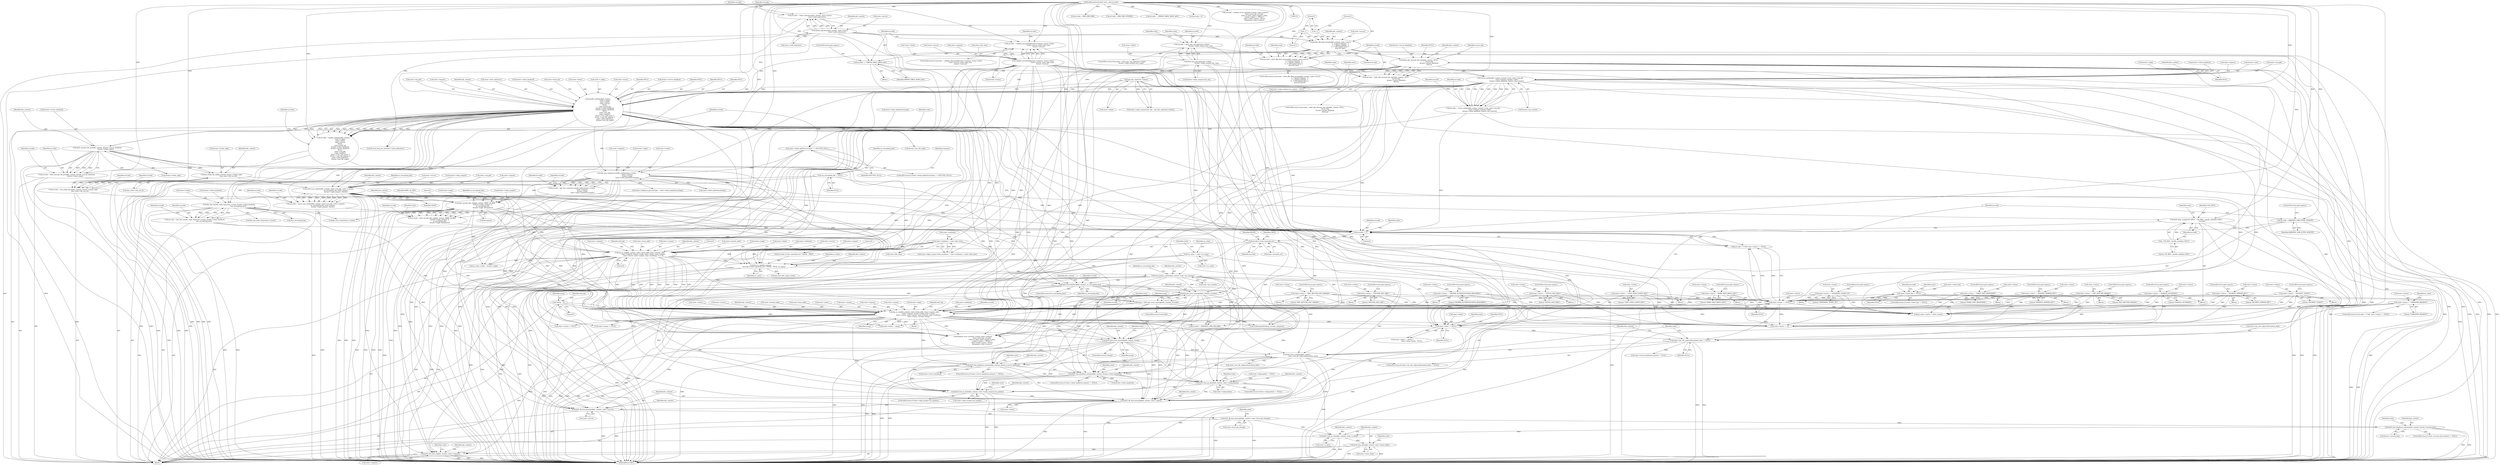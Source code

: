 digraph "0_krb5_ffb35baac6981f9e8914f8f3bffd37f284b85970@pointer" {
"1000993" [label="(Call,krb5_free_keyblock_contents(kdc_context, &state->server_keyblock))"];
"1000837" [label="(Call,krb5_free_keyblock(kdc_context, as_encrypting_key))"];
"1000830" [label="(Call,free_padata_context(kdc_context, state->pa_context))"];
"1000817" [label="(Call,kau_as_req(kdc_context,\n              (errcode || state->preauth_err) ? FALSE : TRUE, au_state))"];
"1000250" [label="(Call,krb5_dbe_decrypt_key_data(kdc_context, NULL,\n                                             server_key,\n                                             &state->server_keyblock,\n                                             NULL))"];
"1000228" [label="(Call,krb5_dbe_find_enctype(kdc_context, state->server,\n                                         -1, /* ignore keytype   */\n                                         -1, /* Ignore salttype  */\n                                         0,  /* Get highest kvno */\n                                         &server_key))"];
"1000198" [label="(Call,check_indicators(kdc_context, state->server,\n                               state->auth_indicators))"];
"1000233" [label="(Call,-1)"];
"1000235" [label="(Call,-1)"];
"1000521" [label="(Call,krb5_encrypt_tkt_part(kdc_context, &state->server_keyblock,\n                                    &state->ticket_reply))"];
"1000466" [label="(Call,handle_authdata(kdc_context,\n                              state->c_flags,\n                              state->client,\n                              state->server,\n                              NULL,\n                              state->local_tgt,\n                              &state->client_keyblock,\n                              &state->server_keyblock,\n                              NULL,\n                              state->req_pkt,\n                              state->request,\n                              NULL, /* for_user_princ */\n                              NULL, /* enc_tkt_request */\n                              state->auth_indicators,\n                              &state->enc_tkt_reply))"];
"1000413" [label="(Call,return_padata(kdc_context, &state->rock, state->req_pkt,\n                            state->request, &state->reply,\n                            &state->client_keyblock, &state->pa_context))"];
"1000172" [label="(Call,validate_forwardable(state->request, *state->client,\n                                        *state->server, state->kdc_time,\n                                        &state->status))"];
"1000341" [label="(Call,get_key_exp(state->client))"];
"1000307" [label="(Call,fetch_last_req_info(state->client,\n                                       &state->reply_encpart.last_req))"];
"1000542" [label="(Call,kau_make_tkt_id(kdc_context, &state->ticket_reply,\n                              &au_state->tkt_out_id))"];
"1000750" [label="(Call,log_as_req(kdc_context, state->local_addr, state->remote_addr,\n               state->request, &state->reply, state->client, state->cname,\n               state->server, state->sname, state->authtime, 0, 0, 0))"];
"1000677" [label="(Call,krb5_encode_kdc_rep(kdc_context, KRB5_AS_REP,\n                                  &state->reply_encpart, 0,\n                                  as_encrypting_key,\n                                  &state->reply, &response))"];
"1000635" [label="(Call,return_enc_padata(kdc_context, state->req_pkt, state->request,\n                                as_encrypting_key, state->server,\n                                &state->reply_encpart, FALSE))"];
"1000574" [label="(Call,kdc_fast_response_handle_padata(state->rstate,\n                                              state->request,\n                                              &state->reply,\n                                              state->client_keyblock.enctype))"];
"1000447" [label="(Call,state->client_keyblock.enctype == ENCTYPE_NULL)"];
"1000120" [label="(Call,*as_encrypting_key = NULL)"];
"1000386" [label="(Call,state->authtime = state->kdc_time)"];
"1000144" [label="(Call,*au_state = state->au_state)"];
"1000852" [label="(Call,log_as_req(kdc_context, state->local_addr, state->remote_addr,\n                   state->request, &state->reply, state->client,\n                   state->cname, state->server, state->sname, state->authtime,\n                   state->status, errcode, emsg))"];
"1000844" [label="(Call,krb5_get_error_message(kdc_context, errcode))"];
"1000820" [label="(Call,errcode || state->preauth_err)"];
"1000789" [label="(Call,errcode != 0)"];
"1000460" [label="(Call,errcode = KRB5KDC_ERR_ETYPE_NOSUPP)"];
"1000116" [label="(MethodParameterIn,krb5_error_code errcode)"];
"1000519" [label="(Call,errcode = krb5_encrypt_tkt_part(kdc_context, &state->server_keyblock,\n                                    &state->ticket_reply))"];
"1000612" [label="(Call,errcode = kdc_fast_handle_reply_key(state->rstate, &state->client_keyblock,\n                                        &as_encrypting_key))"];
"1000614" [label="(Call,kdc_fast_handle_reply_key(state->rstate, &state->client_keyblock,\n                                        &as_encrypting_key))"];
"1000411" [label="(Call,errcode = return_padata(kdc_context, &state->rock, state->req_pkt,\n                            state->request, &state->reply,\n                            &state->client_keyblock, &state->pa_context))"];
"1000305" [label="(Call,errcode = fetch_last_req_info(state->client,\n                                       &state->reply_encpart.last_req))"];
"1000196" [label="(Call,errcode = check_indicators(kdc_context, state->server,\n                               state->auth_indicators))"];
"1000192" [label="(Call,errcode += ERROR_TABLE_BASE_krb5)"];
"1000170" [label="(Call,errcode = validate_forwardable(state->request, *state->client,\n                                        *state->server, state->kdc_time,\n                                        &state->status))"];
"1000508" [label="(Call,krb5_klog_syslog(LOG_INFO, _(\"AS_REQ : handle_authdata (%d)\"),\n                         errcode))"];
"1000510" [label="(Call,_(\"AS_REQ : handle_authdata (%d)\"))"];
"1000464" [label="(Call,errcode = handle_authdata(kdc_context,\n                              state->c_flags,\n                              state->client,\n                              state->server,\n                              NULL,\n                              state->local_tgt,\n                              &state->client_keyblock,\n                              &state->server_keyblock,\n                              NULL,\n                              state->req_pkt,\n                              state->request,\n                              NULL, /* for_user_princ */\n                              NULL, /* enc_tkt_request */\n                              state->auth_indicators,\n                              &state->enc_tkt_reply))"];
"1000248" [label="(Call,errcode = krb5_dbe_decrypt_key_data(kdc_context, NULL,\n                                             server_key,\n                                             &state->server_keyblock,\n                                             NULL))"];
"1000675" [label="(Call,errcode = krb5_encode_kdc_rep(kdc_context, KRB5_AS_REP,\n                                  &state->reply_encpart, 0,\n                                  as_encrypting_key,\n                                  &state->reply, &response))"];
"1000226" [label="(Call,errcode = krb5_dbe_find_enctype(kdc_context, state->server,\n                                         -1, /* ignore keytype   */\n                                         -1, /* Ignore salttype  */\n                                         0,  /* Get highest kvno */\n                                         &server_key))"];
"1000572" [label="(Call,errcode = kdc_fast_response_handle_padata(state->rstate,\n                                              state->request,\n                                              &state->reply,\n                                              state->client_keyblock.enctype))"];
"1000633" [label="(Call,errcode = return_enc_padata(kdc_context, state->req_pkt, state->request,\n                                as_encrypting_key, state->server,\n                                &state->reply_encpart, FALSE))"];
"1000540" [label="(Call,errcode = kau_make_tkt_id(kdc_context, &state->ticket_reply,\n                              &au_state->tkt_out_id))"];
"1000655" [label="(Call,state->status = \"KDC_RETURN_ENC_PADATA\")"];
"1000714" [label="(Call,state->status = \"ENCODE_KDC_REP\")"];
"1000209" [label="(Call,state->status = \"HIGHER_AUTHENTICATION_REQUIRED\")"];
"1000318" [label="(Call,state->status = \"FETCH_LAST_REQ\")"];
"1000627" [label="(Call,state->status = \"MAKE_FAST_REPLY_KEY\")"];
"1000555" [label="(Call,state->status = \"GENERATE_TICKET_ID\")"];
"1000593" [label="(Call,state->status = \"MAKE_FAST_RESPONSE\")"];
"1000797" [label="(Call,state->status = \"UNKNOWN_REASON\")"];
"1000241" [label="(Call,state->status = \"FINDING_SERVER_KEY\")"];
"1000440" [label="(Call,state->status = \"KDC_RETURN_PADATA\")"];
"1000455" [label="(Call,state->status = \"CANT_FIND_CLIENT_KEY\")"];
"1000792" [label="(Call,state->status == NULL)"];
"1000513" [label="(Call,state->status = \"HANDLE_AUTHDATA\")"];
"1000260" [label="(Call,state->status = \"DECRYPT_SERVER_KEY\")"];
"1000534" [label="(Call,state->status = \"ENCRYPT_TICKET\")"];
"1000693" [label="(Call,state->client_key != NULL)"];
"1000842" [label="(Call,emsg = krb5_get_error_message(kdc_context, errcode))"];
"1000128" [label="(Call,*emsg = 0)"];
"1000978" [label="(Call,krb5_free_authdata(kdc_context,\n                           state->enc_tkt_reply.authorization_data))"];
"1000967" [label="(Call,krb5_free_error_message(kdc_context, emsg))"];
"1000971" [label="(Call,state->enc_tkt_reply.authorization_data != NULL)"];
"1000944" [label="(Call,state->client != NULL)"];
"1001007" [label="(Call,krb5_free_keyblock_contents(kdc_context, &state->client_keyblock))"];
"1001021" [label="(Call,krb5_free_pa_data(kdc_context, state->reply.padata))"];
"1001034" [label="(Call,krb5_free_pa_data(kdc_context, state->reply_encpart.enc_padata))"];
"1001061" [label="(Call,krb5_db_free_principal(kdc_context, state->client))"];
"1001066" [label="(Call,krb5_db_free_principal(kdc_context, state->server))"];
"1001071" [label="(Call,krb5_db_free_principal(kdc_context, state->local_tgt_storage))"];
"1001084" [label="(Call,krb5_free_keyblock_contents(kdc_context, &state->session_key))"];
"1001133" [label="(Call,krb5_free_pa_data(kdc_context, state->e_data))"];
"1001138" [label="(Call,krb5_free_data(kdc_context, state->inner_body))"];
"1001147" [label="(Call,krb5_free_kdc_req(kdc_context, state->request))"];
"1000697" [label="(Identifier,NULL)"];
"1000790" [label="(Identifier,errcode)"];
"1000612" [label="(Call,errcode = kdc_fast_handle_reply_key(state->rstate, &state->client_keyblock,\n                                        &as_encrypting_key))"];
"1000598" [label="(ControlStructure,goto egress;)"];
"1000979" [label="(Identifier,kdc_context)"];
"1000245" [label="(Literal,\"FINDING_SERVER_KEY\")"];
"1000191" [label="(Block,)"];
"1001147" [label="(Call,krb5_free_kdc_req(kdc_context, state->request))"];
"1000320" [label="(Identifier,state)"];
"1000448" [label="(Call,state->client_keyblock.enctype)"];
"1000176" [label="(Call,*state->client)"];
"1000490" [label="(Call,state->req_pkt)"];
"1000542" [label="(Call,kau_make_tkt_id(kdc_context, &state->ticket_reply,\n                              &au_state->tkt_out_id))"];
"1001140" [label="(Call,state->inner_body)"];
"1000830" [label="(Call,free_padata_context(kdc_context, state->pa_context))"];
"1001080" [label="(Identifier,state)"];
"1001149" [label="(Call,state->request)"];
"1000514" [label="(Call,state->status)"];
"1000196" [label="(Call,errcode = check_indicators(kdc_context, state->server,\n                               state->auth_indicators))"];
"1000882" [label="(Call,state->status)"];
"1000614" [label="(Call,kdc_fast_handle_reply_key(state->rstate, &state->client_keyblock,\n                                        &as_encrypting_key))"];
"1000508" [label="(Call,krb5_klog_syslog(LOG_INFO, _(\"AS_REQ : handle_authdata (%d)\"),\n                         errcode))"];
"1000817" [label="(Call,kau_as_req(kdc_context,\n              (errcode || state->preauth_err) ? FALSE : TRUE, au_state))"];
"1000306" [label="(Identifier,errcode)"];
"1000493" [label="(Call,state->request)"];
"1000702" [label="(Identifier,state)"];
"1000636" [label="(Identifier,kdc_context)"];
"1000782" [label="(Literal,0)"];
"1001138" [label="(Call,krb5_free_data(kdc_context, state->inner_body))"];
"1000986" [label="(Call,state->server_keyblock.contents != NULL)"];
"1000541" [label="(Identifier,errcode)"];
"1000574" [label="(Call,kdc_fast_response_handle_padata(state->rstate,\n                                              state->request,\n                                              &state->reply,\n                                              state->client_keyblock.enctype))"];
"1000535" [label="(Call,state->status)"];
"1000456" [label="(Call,state->status)"];
"1000968" [label="(Identifier,kdc_context)"];
"1000464" [label="(Call,errcode = handle_authdata(kdc_context,\n                              state->c_flags,\n                              state->client,\n                              state->server,\n                              NULL,\n                              state->local_tgt,\n                              &state->client_keyblock,\n                              &state->server_keyblock,\n                              NULL,\n                              state->req_pkt,\n                              state->request,\n                              NULL, /* for_user_princ */\n                              NULL, /* enc_tkt_request */\n                              state->auth_indicators,\n                              &state->enc_tkt_reply))"];
"1000318" [label="(Call,state->status = \"FETCH_LAST_REQ\")"];
"1000971" [label="(Call,state->enc_tkt_reply.authorization_data != NULL)"];
"1000572" [label="(Call,errcode = kdc_fast_response_handle_padata(state->rstate,\n                                              state->request,\n                                              &state->reply,\n                                              state->client_keyblock.enctype))"];
"1000411" [label="(Call,errcode = return_padata(kdc_context, &state->rock, state->req_pkt,\n                            state->request, &state->reply,\n                            &state->client_keyblock, &state->pa_context))"];
"1000989" [label="(Identifier,state)"];
"1000662" [label="(Call,kdc_fast_hide_client(state->rstate))"];
"1000387" [label="(Call,state->authtime)"];
"1000507" [label="(Block,)"];
"1000651" [label="(Identifier,FALSE)"];
"1000825" [label="(Identifier,FALSE)"];
"1000622" [label="(Call,&as_encrypting_key)"];
"1000130" [label="(Literal,0)"];
"1001021" [label="(Call,krb5_free_pa_data(kdc_context, state->reply.padata))"];
"1000169" [label="(ControlStructure,if ((errcode = validate_forwardable(state->request, *state->client,\n                                        *state->server, state->kdc_time,\n                                        &state->status))))"];
"1000827" [label="(Identifier,au_state)"];
"1000828" [label="(Call,kau_free_kdc_req(au_state))"];
"1000692" [label="(ControlStructure,if (state->client_key != NULL))"];
"1000926" [label="(Call,prepare_error_as(state->rstate, state->request,\n                                       state->local_tgt, errcode,\n                                       state->e_data, state->typed_e_data,\n                                       ((state->client != NULL) ?\n                                        state->client->princ : NULL),\n                                       &response, state->status))"];
"1000945" [label="(Call,state->client)"];
"1000822" [label="(Call,state->preauth_err)"];
"1000429" [label="(Call,&state->client_keyblock)"];
"1000195" [label="(ControlStructure,goto egress;)"];
"1000467" [label="(Identifier,kdc_context)"];
"1000758" [label="(Call,state->request)"];
"1000180" [label="(Call,*state->server)"];
"1000453" [label="(Identifier,ENCTYPE_NULL)"];
"1000253" [label="(Identifier,server_key)"];
"1000120" [label="(Call,*as_encrypting_key = NULL)"];
"1000446" [label="(ControlStructure,if (state->client_keyblock.enctype == ENCTYPE_NULL))"];
"1000995" [label="(Call,&state->server_keyblock)"];
"1000460" [label="(Call,errcode = KRB5KDC_ERR_ETYPE_NOSUPP)"];
"1000578" [label="(Call,state->request)"];
"1001063" [label="(Call,state->client)"];
"1000832" [label="(Call,state->pa_context)"];
"1000543" [label="(Identifier,kdc_context)"];
"1001139" [label="(Identifier,kdc_context)"];
"1000197" [label="(Identifier,errcode)"];
"1001034" [label="(Call,krb5_free_pa_data(kdc_context, state->reply_encpart.enc_padata))"];
"1000433" [label="(Call,&state->pa_context)"];
"1000265" [label="(ControlStructure,goto egress;)"];
"1001061" [label="(Call,krb5_db_free_principal(kdc_context, state->client))"];
"1000836" [label="(Identifier,as_encrypting_key)"];
"1000675" [label="(Call,errcode = krb5_encode_kdc_rep(kdc_context, KRB5_AS_REP,\n                                  &state->reply_encpart, 0,\n                                  as_encrypting_key,\n                                  &state->reply, &response))"];
"1000506" [label="(Identifier,errcode)"];
"1000517" [label="(Literal,\"HANDLE_AUTHDATA\")"];
"1000838" [label="(Identifier,kdc_context)"];
"1000918" [label="(Call,errcode > KRB_ERR_MAX)"];
"1000802" [label="(Call,au_state->status = state->status)"];
"1000511" [label="(Literal,\"AS_REQ : handle_authdata (%d)\")"];
"1000210" [label="(Call,state->status)"];
"1001073" [label="(Call,state->local_tgt_storage)"];
"1000258" [label="(Identifier,NULL)"];
"1001023" [label="(Call,state->reply.padata)"];
"1000593" [label="(Call,state->status = \"MAKE_FAST_RESPONSE\")"];
"1000943" [label="(Call,(state->client != NULL) ?\n                                        state->client->princ : NULL)"];
"1000305" [label="(Call,errcode = fetch_last_req_info(state->client,\n                                       &state->reply_encpart.last_req))"];
"1000694" [label="(Call,state->client_key)"];
"1000404" [label="(Call,state->reply_encpart.enc_padata = NULL)"];
"1000241" [label="(Call,state->status = \"FINDING_SERVER_KEY\")"];
"1000238" [label="(Call,&server_key)"];
"1001143" [label="(Call,kdc_free_rstate(state->rstate))"];
"1000573" [label="(Identifier,errcode)"];
"1000145" [label="(Identifier,au_state)"];
"1000319" [label="(Call,state->status)"];
"1000521" [label="(Call,krb5_encrypt_tkt_part(kdc_context, &state->server_keyblock,\n                                    &state->ticket_reply))"];
"1000171" [label="(Identifier,errcode)"];
"1001003" [label="(Identifier,state)"];
"1000678" [label="(Identifier,kdc_context)"];
"1001017" [label="(Identifier,state)"];
"1000851" [label="(Block,)"];
"1000422" [label="(Call,state->request)"];
"1000655" [label="(Call,state->status = \"KDC_RETURN_ENC_PADATA\")"];
"1000250" [label="(Call,krb5_dbe_decrypt_key_data(kdc_context, NULL,\n                                             server_key,\n                                             &state->server_keyblock,\n                                             NULL))"];
"1000498" [label="(Call,state->auth_indicators)"];
"1001152" [label="(Call,k5_free_data_ptr_list(state->auth_indicators))"];
"1000654" [label="(Block,)"];
"1000125" [label="(Identifier,response)"];
"1000229" [label="(Identifier,kdc_context)"];
"1000625" [label="(Identifier,errcode)"];
"1000254" [label="(Call,&state->server_keyblock)"];
"1000390" [label="(Call,state->kdc_time)"];
"1000440" [label="(Call,state->status = \"KDC_RETURN_PADATA\")"];
"1000873" [label="(Call,state->server)"];
"1000804" [label="(Identifier,au_state)"];
"1001076" [label="(ControlStructure,if (state->session_key.contents != NULL))"];
"1000853" [label="(Identifier,kdc_context)"];
"1000512" [label="(Identifier,errcode)"];
"1000789" [label="(Call,errcode != 0)"];
"1000794" [label="(Identifier,state)"];
"1000591" [label="(Identifier,errcode)"];
"1000515" [label="(Identifier,state)"];
"1000676" [label="(Identifier,errcode)"];
"1001007" [label="(Call,krb5_free_keyblock_contents(kdc_context, &state->client_keyblock))"];
"1000599" [label="(Call,state->reply.enc_part.enctype = state->client_keyblock.enctype)"];
"1000679" [label="(Identifier,KRB5_AS_REP)"];
"1000784" [label="(Identifier,did_log)"];
"1000555" [label="(Call,state->status = \"GENERATE_TICKET_ID\")"];
"1000236" [label="(Literal,1)"];
"1000510" [label="(Call,_(\"AS_REQ : handle_authdata (%d)\"))"];
"1000323" [label="(ControlStructure,goto egress;)"];
"1001014" [label="(Call,state->reply.padata != NULL)"];
"1000307" [label="(Call,fetch_last_req_info(state->client,\n                                       &state->reply_encpart.last_req))"];
"1000695" [label="(Identifier,state)"];
"1000752" [label="(Call,state->local_addr)"];
"1000597" [label="(Literal,\"MAKE_FAST_RESPONSE\")"];
"1000826" [label="(Identifier,TRUE)"];
"1000259" [label="(Block,)"];
"1000846" [label="(Identifier,errcode)"];
"1000117" [label="(Block,)"];
"1000921" [label="(Call,errcode = KRB_ERR_GENERIC)"];
"1000240" [label="(Block,)"];
"1000457" [label="(Identifier,state)"];
"1000129" [label="(Identifier,emsg)"];
"1000999" [label="(ControlStructure,if (state->client_keyblock.contents != NULL))"];
"1000225" [label="(ControlStructure,if ((errcode = krb5_dbe_find_enctype(kdc_context, state->server,\n                                         -1, /* ignore keytype   */\n                                         -1, /* Ignore salttype  */\n                                         0,  /* Get highest kvno */\n                                         &server_key))))"];
"1000187" [label="(Call,&state->status)"];
"1000774" [label="(Call,state->sname)"];
"1000481" [label="(Call,&state->client_keyblock)"];
"1001044" [label="(Identifier,state)"];
"1000712" [label="(Identifier,errcode)"];
"1000445" [label="(ControlStructure,goto egress;)"];
"1000713" [label="(Block,)"];
"1000264" [label="(Literal,\"DECRYPT_SERVER_KEY\")"];
"1001042" [label="(Call,state->cname != NULL)"];
"1000466" [label="(Call,handle_authdata(kdc_context,\n                              state->c_flags,\n                              state->client,\n                              state->server,\n                              NULL,\n                              state->local_tgt,\n                              &state->client_keyblock,\n                              &state->server_keyblock,\n                              NULL,\n                              state->req_pkt,\n                              state->request,\n                              NULL, /* for_user_princ */\n                              NULL, /* enc_tkt_request */\n                              state->auth_indicators,\n                              &state->enc_tkt_reply))"];
"1000519" [label="(Call,errcode = krb5_encrypt_tkt_part(kdc_context, &state->server_keyblock,\n                                    &state->ticket_reply))"];
"1001135" [label="(Call,state->e_data)"];
"1000581" [label="(Call,&state->reply)"];
"1000796" [label="(Identifier,NULL)"];
"1000900" [label="(Call,state->status = emsg)"];
"1000977" [label="(Identifier,NULL)"];
"1000791" [label="(Literal,0)"];
"1001009" [label="(Call,&state->client_keyblock)"];
"1001066" [label="(Call,krb5_db_free_principal(kdc_context, state->server))"];
"1000653" [label="(Identifier,errcode)"];
"1000459" [label="(Literal,\"CANT_FIND_CLIENT_KEY\")"];
"1000146" [label="(Call,state->au_state)"];
"1000539" [label="(ControlStructure,goto egress;)"];
"1001154" [label="(Identifier,state)"];
"1000980" [label="(Call,state->enc_tkt_reply.authorization_data)"];
"1000554" [label="(Block,)"];
"1001035" [label="(Identifier,kdc_context)"];
"1000415" [label="(Call,&state->rock)"];
"1000465" [label="(Identifier,errcode)"];
"1000751" [label="(Identifier,kdc_context)"];
"1000447" [label="(Call,state->client_keyblock.enctype == ENCTYPE_NULL)"];
"1000857" [label="(Call,state->remote_addr)"];
"1000262" [label="(Identifier,state)"];
"1000910" [label="(Call,errcode -= ERROR_TABLE_BASE_krb5)"];
"1000787" [label="(ControlStructure,if (errcode != 0 && state->status == NULL))"];
"1000951" [label="(Identifier,state)"];
"1001028" [label="(ControlStructure,if (state->reply_encpart.enc_padata))"];
"1000341" [label="(Call,get_key_exp(state->client))"];
"1000631" [label="(Literal,\"MAKE_FAST_REPLY_KEY\")"];
"1000462" [label="(Identifier,KRB5KDC_ERR_ETYPE_NOSUPP)"];
"1000173" [label="(Call,state->request)"];
"1000829" [label="(Identifier,au_state)"];
"1000335" [label="(Call,state->reply_encpart.key_exp = get_key_exp(state->client))"];
"1000985" [label="(ControlStructure,if (state->server_keyblock.contents != NULL))"];
"1000193" [label="(Identifier,errcode)"];
"1000252" [label="(Identifier,NULL)"];
"1000718" [label="(Literal,\"ENCODE_KDC_REP\")"];
"1000993" [label="(Call,krb5_free_keyblock_contents(kdc_context, &state->server_keyblock))"];
"1000684" [label="(Literal,0)"];
"1000837" [label="(Call,krb5_free_keyblock(kdc_context, as_encrypting_key))"];
"1000970" [label="(ControlStructure,if (state->enc_tkt_reply.authorization_data != NULL))"];
"1000972" [label="(Call,state->enc_tkt_reply.authorization_data)"];
"1000441" [label="(Call,state->status)"];
"1001022" [label="(Identifier,kdc_context)"];
"1000659" [label="(Literal,\"KDC_RETURN_ENC_PADATA\")"];
"1000780" [label="(Literal,0)"];
"1000150" [label="(Identifier,state)"];
"1000249" [label="(Identifier,errcode)"];
"1000478" [label="(Call,state->local_tgt)"];
"1000378" [label="(Call,state->reply_encpart.times.authtime = state->authtime = state->kdc_time)"];
"1000538" [label="(Literal,\"ENCRYPT_TICKET\")"];
"1000915" [label="(Call,errcode < 0)"];
"1000954" [label="(Identifier,NULL)"];
"1000686" [label="(Call,&state->reply)"];
"1001148" [label="(Identifier,kdc_context)"];
"1000854" [label="(Call,state->local_addr)"];
"1000471" [label="(Call,state->client)"];
"1000230" [label="(Call,state->server)"];
"1000419" [label="(Call,state->req_pkt)"];
"1000172" [label="(Call,validate_forwardable(state->request, *state->client,\n                                        *state->server, state->kdc_time,\n                                        &state->status))"];
"1000327" [label="(Identifier,state)"];
"1000843" [label="(Identifier,emsg)"];
"1000438" [label="(Identifier,errcode)"];
"1000840" [label="(ControlStructure,if (errcode))"];
"1000228" [label="(Call,krb5_dbe_find_enctype(kdc_context, state->server,\n                                         -1, /* ignore keytype   */\n                                         -1, /* Ignore salttype  */\n                                         0,  /* Get highest kvno */\n                                         &server_key))"];
"1000844" [label="(Call,krb5_get_error_message(kdc_context, errcode))"];
"1000594" [label="(Call,state->status)"];
"1000522" [label="(Identifier,kdc_context)"];
"1000613" [label="(Identifier,errcode)"];
"1000627" [label="(Call,state->status = \"MAKE_FAST_REPLY_KEY\")"];
"1000820" [label="(Call,errcode || state->preauth_err)"];
"1000518" [label="(ControlStructure,goto egress;)"];
"1000755" [label="(Call,state->remote_addr)"];
"1000867" [label="(Call,state->client)"];
"1000559" [label="(Literal,\"GENERATE_TICKET_ID\")"];
"1000261" [label="(Call,state->status)"];
"1000243" [label="(Identifier,state)"];
"1000532" [label="(Identifier,errcode)"];
"1000978" [label="(Call,krb5_free_authdata(kdc_context,\n                           state->enc_tkt_reply.authorization_data))"];
"1000203" [label="(Call,state->auth_indicators)"];
"1000761" [label="(Call,&state->reply)"];
"1000468" [label="(Call,state->c_flags)"];
"1000842" [label="(Call,emsg = krb5_get_error_message(kdc_context, errcode))"];
"1000412" [label="(Identifier,errcode)"];
"1000523" [label="(Call,&state->server_keyblock)"];
"1000260" [label="(Call,state->status = \"DECRYPT_SERVER_KEY\")"];
"1001084" [label="(Call,krb5_free_keyblock_contents(kdc_context, &state->session_key))"];
"1000184" [label="(Call,state->kdc_time)"];
"1000715" [label="(Call,state->status)"];
"1000965" [label="(ControlStructure,if (emsg))"];
"1000797" [label="(Call,state->status = \"UNKNOWN_REASON\")"];
"1000643" [label="(Identifier,as_encrypting_key)"];
"1000235" [label="(Call,-1)"];
"1000906" [label="(Call,errcode != KRB5KDC_ERR_DISCARD)"];
"1000474" [label="(Call,state->server)"];
"1000342" [label="(Call,state->client)"];
"1000634" [label="(Identifier,errcode)"];
"1000948" [label="(Identifier,NULL)"];
"1000311" [label="(Call,&state->reply_encpart.last_req)"];
"1000845" [label="(Identifier,kdc_context)"];
"1000852" [label="(Call,log_as_req(kdc_context, state->local_addr, state->remote_addr,\n                   state->request, &state->reply, state->client,\n                   state->cname, state->server, state->sname, state->authtime,\n                   state->status, errcode, emsg))"];
"1000798" [label="(Call,state->status)"];
"1000628" [label="(Call,state->status)"];
"1000209" [label="(Call,state->status = \"HIGHER_AUTHENTICATION_REQUIRED\")"];
"1000553" [label="(Identifier,errcode)"];
"1000849" [label="(Identifier,state)"];
"1000322" [label="(Literal,\"FETCH_LAST_REQ\")"];
"1000585" [label="(Call,state->client_keyblock.enctype)"];
"1000477" [label="(Identifier,NULL)"];
"1000560" [label="(ControlStructure,goto egress;)"];
"1001133" [label="(Call,krb5_free_pa_data(kdc_context, state->e_data))"];
"1001031" [label="(Identifier,state)"];
"1000513" [label="(Call,state->status = \"HANDLE_AUTHDATA\")"];
"1000509" [label="(Identifier,LOG_INFO)"];
"1000592" [label="(Block,)"];
"1000248" [label="(Call,errcode = krb5_dbe_decrypt_key_data(kdc_context, NULL,\n                                             server_key,\n                                             &state->server_keyblock,\n                                             NULL))"];
"1000198" [label="(Call,check_indicators(kdc_context, state->server,\n                               state->auth_indicators))"];
"1001096" [label="(Identifier,state)"];
"1000269" [label="(Identifier,state)"];
"1000765" [label="(Call,state->client)"];
"1000821" [label="(Identifier,errcode)"];
"1000386" [label="(Call,state->authtime = state->kdc_time)"];
"1000894" [label="(Call,state->status == 0)"];
"1000870" [label="(Call,state->cname)"];
"1000425" [label="(Call,&state->reply)"];
"1000924" [label="(Call,errcode = prepare_error_as(state->rstate, state->request,\n                                       state->local_tgt, errcode,\n                                       state->e_data, state->typed_e_data,\n                                       ((state->client != NULL) ?\n                                        state->client->princ : NULL),\n                                       &response, state->status))"];
"1000967" [label="(Call,krb5_free_error_message(kdc_context, emsg))"];
"1001036" [label="(Call,state->reply_encpart.enc_padata)"];
"1001067" [label="(Identifier,kdc_context)"];
"1000685" [label="(Identifier,as_encrypting_key)"];
"1000788" [label="(Call,errcode != 0 && state->status == NULL)"];
"1000886" [label="(Identifier,emsg)"];
"1000533" [label="(Block,)"];
"1000208" [label="(Block,)"];
"1000308" [label="(Call,state->client)"];
"1000548" [label="(Call,&au_state->tkt_out_id)"];
"1001162" [label="(Call,(*oldrespond)(oldarg, errcode, response))"];
"1000414" [label="(Identifier,kdc_context)"];
"1000226" [label="(Call,errcode = krb5_dbe_find_enctype(kdc_context, state->server,\n                                         -1, /* ignore keytype   */\n                                         -1, /* Ignore salttype  */\n                                         0,  /* Get highest kvno */\n                                         &server_key))"];
"1000455" [label="(Call,state->status = \"CANT_FIND_CLIENT_KEY\")"];
"1000501" [label="(Call,&state->enc_tkt_reply)"];
"1000644" [label="(Call,state->server)"];
"1000116" [label="(MethodParameterIn,krb5_error_code errcode)"];
"1000461" [label="(Identifier,errcode)"];
"1000618" [label="(Call,&state->client_keyblock)"];
"1000213" [label="(Literal,\"HIGHER_AUTHENTICATION_REQUIRED\")"];
"1000199" [label="(Identifier,kdc_context)"];
"1000777" [label="(Call,state->authtime)"];
"1000818" [label="(Identifier,kdc_context)"];
"1000192" [label="(Call,errcode += ERROR_TABLE_BASE_krb5)"];
"1000656" [label="(Call,state->status)"];
"1001085" [label="(Identifier,kdc_context)"];
"1000831" [label="(Identifier,kdc_context)"];
"1000750" [label="(Call,log_as_req(kdc_context, state->local_addr, state->remote_addr,\n               state->request, &state->reply, state->client, state->cname,\n               state->server, state->sname, state->authtime, 0, 0, 0))"];
"1000527" [label="(Call,&state->ticket_reply)"];
"1000304" [label="(ControlStructure,if ((errcode = fetch_last_req_info(state->client,\n                                       &state->reply_encpart.last_req))))"];
"1000439" [label="(Block,)"];
"1000994" [label="(Identifier,kdc_context)"];
"1000677" [label="(Call,krb5_encode_kdc_rep(kdc_context, KRB5_AS_REP,\n                                  &state->reply_encpart, 0,\n                                  as_encrypting_key,\n                                  &state->reply, &response))"];
"1001134" [label="(Identifier,kdc_context)"];
"1000485" [label="(Call,&state->server_keyblock)"];
"1000801" [label="(Literal,\"UNKNOWN_REASON\")"];
"1000860" [label="(Call,state->request)"];
"1000463" [label="(ControlStructure,goto egress;)"];
"1000876" [label="(Call,state->sname)"];
"1000534" [label="(Call,state->status = \"ENCRYPT_TICKET\")"];
"1000771" [label="(Call,state->server)"];
"1000540" [label="(Call,errcode = kau_make_tkt_id(kdc_context, &state->ticket_reply,\n                              &au_state->tkt_out_id))"];
"1000497" [label="(Identifier,NULL)"];
"1000974" [label="(Identifier,state)"];
"1000454" [label="(Block,)"];
"1000693" [label="(Call,state->client_key != NULL)"];
"1000863" [label="(Call,&state->reply)"];
"1000793" [label="(Call,state->status)"];
"1000635" [label="(Call,return_enc_padata(kdc_context, state->req_pkt, state->request,\n                                as_encrypting_key, state->server,\n                                &state->reply_encpart, FALSE))"];
"1000719" [label="(ControlStructure,goto egress;)"];
"1000170" [label="(Call,errcode = validate_forwardable(state->request, *state->client,\n                                        *state->server, state->kdc_time,\n                                        &state->status))"];
"1000647" [label="(Call,&state->reply_encpart)"];
"1000660" [label="(ControlStructure,goto egress;)"];
"1001166" [label="(MethodReturn,RET)"];
"1000944" [label="(Call,state->client != NULL)"];
"1001086" [label="(Call,&state->session_key)"];
"1000835" [label="(ControlStructure,if (as_encrypting_key))"];
"1000714" [label="(Call,state->status = \"ENCODE_KDC_REP\")"];
"1000233" [label="(Call,-1)"];
"1000575" [label="(Call,state->rstate)"];
"1001068" [label="(Call,state->server)"];
"1000207" [label="(Identifier,errcode)"];
"1000237" [label="(Literal,0)"];
"1000251" [label="(Identifier,kdc_context)"];
"1000520" [label="(Identifier,errcode)"];
"1000792" [label="(Call,state->status == NULL)"];
"1000128" [label="(Call,*emsg = 0)"];
"1000841" [label="(Identifier,errcode)"];
"1000615" [label="(Call,state->rstate)"];
"1000690" [label="(Call,&response)"];
"1000413" [label="(Call,return_padata(kdc_context, &state->rock, state->req_pkt,\n                            state->request, &state->reply,\n                            &state->client_keyblock, &state->pa_context))"];
"1000317" [label="(Block,)"];
"1000122" [label="(Identifier,NULL)"];
"1000496" [label="(Identifier,NULL)"];
"1000247" [label="(ControlStructure,if ((errcode = krb5_dbe_decrypt_key_data(kdc_context, NULL,\n                                             server_key,\n                                             &state->server_keyblock,\n                                             NULL))))"];
"1000200" [label="(Call,state->server)"];
"1000888" [label="(Identifier,did_log)"];
"1000121" [label="(Identifier,as_encrypting_key)"];
"1000819" [label="(Call,(errcode || state->preauth_err) ? FALSE : TRUE)"];
"1000633" [label="(Call,errcode = return_enc_padata(kdc_context, state->req_pkt, state->request,\n                                as_encrypting_key, state->server,\n                                &state->reply_encpart, FALSE))"];
"1000626" [label="(Block,)"];
"1000144" [label="(Call,*au_state = state->au_state)"];
"1000234" [label="(Literal,1)"];
"1000680" [label="(Call,&state->reply_encpart)"];
"1000246" [label="(ControlStructure,goto egress;)"];
"1000839" [label="(Identifier,as_encrypting_key)"];
"1001072" [label="(Identifier,kdc_context)"];
"1000969" [label="(Identifier,emsg)"];
"1000768" [label="(Call,state->cname)"];
"1000809" [label="(Call,au_state->reply = &state->reply)"];
"1000781" [label="(Literal,0)"];
"1001071" [label="(Call,krb5_db_free_principal(kdc_context, state->local_tgt_storage))"];
"1000194" [label="(Identifier,ERROR_TABLE_BASE_krb5)"];
"1000214" [label="(ControlStructure,goto egress;)"];
"1000444" [label="(Literal,\"KDC_RETURN_PADATA\")"];
"1001013" [label="(ControlStructure,if (state->reply.padata != NULL))"];
"1001052" [label="(Call,state->sname != NULL)"];
"1000489" [label="(Identifier,NULL)"];
"1000556" [label="(Call,state->status)"];
"1000242" [label="(Call,state->status)"];
"1001008" [label="(Identifier,kdc_context)"];
"1000879" [label="(Call,state->authtime)"];
"1000133" [label="(Identifier,did_log)"];
"1000885" [label="(Identifier,errcode)"];
"1000632" [label="(ControlStructure,goto egress;)"];
"1000544" [label="(Call,&state->ticket_reply)"];
"1000637" [label="(Call,state->req_pkt)"];
"1000227" [label="(Identifier,errcode)"];
"1001062" [label="(Identifier,kdc_context)"];
"1001145" [label="(Identifier,state)"];
"1000640" [label="(Call,state->request)"];
"1000993" -> "1000985"  [label="AST: "];
"1000993" -> "1000995"  [label="CFG: "];
"1000994" -> "1000993"  [label="AST: "];
"1000995" -> "1000993"  [label="AST: "];
"1001003" -> "1000993"  [label="CFG: "];
"1000993" -> "1001166"  [label="DDG: "];
"1000993" -> "1001166"  [label="DDG: "];
"1000837" -> "1000993"  [label="DDG: "];
"1000852" -> "1000993"  [label="DDG: "];
"1000978" -> "1000993"  [label="DDG: "];
"1000830" -> "1000993"  [label="DDG: "];
"1000844" -> "1000993"  [label="DDG: "];
"1000967" -> "1000993"  [label="DDG: "];
"1000250" -> "1000993"  [label="DDG: "];
"1000521" -> "1000993"  [label="DDG: "];
"1000466" -> "1000993"  [label="DDG: "];
"1000993" -> "1001007"  [label="DDG: "];
"1000993" -> "1001021"  [label="DDG: "];
"1000993" -> "1001034"  [label="DDG: "];
"1000993" -> "1001061"  [label="DDG: "];
"1000837" -> "1000835"  [label="AST: "];
"1000837" -> "1000839"  [label="CFG: "];
"1000838" -> "1000837"  [label="AST: "];
"1000839" -> "1000837"  [label="AST: "];
"1000841" -> "1000837"  [label="CFG: "];
"1000837" -> "1001166"  [label="DDG: "];
"1000837" -> "1001166"  [label="DDG: "];
"1000830" -> "1000837"  [label="DDG: "];
"1000635" -> "1000837"  [label="DDG: "];
"1000677" -> "1000837"  [label="DDG: "];
"1000120" -> "1000837"  [label="DDG: "];
"1000837" -> "1000844"  [label="DDG: "];
"1000837" -> "1000852"  [label="DDG: "];
"1000837" -> "1000967"  [label="DDG: "];
"1000837" -> "1000978"  [label="DDG: "];
"1000837" -> "1001007"  [label="DDG: "];
"1000837" -> "1001021"  [label="DDG: "];
"1000837" -> "1001034"  [label="DDG: "];
"1000837" -> "1001061"  [label="DDG: "];
"1000830" -> "1000117"  [label="AST: "];
"1000830" -> "1000832"  [label="CFG: "];
"1000831" -> "1000830"  [label="AST: "];
"1000832" -> "1000830"  [label="AST: "];
"1000836" -> "1000830"  [label="CFG: "];
"1000830" -> "1001166"  [label="DDG: "];
"1000830" -> "1001166"  [label="DDG: "];
"1000817" -> "1000830"  [label="DDG: "];
"1000413" -> "1000830"  [label="DDG: "];
"1000830" -> "1000844"  [label="DDG: "];
"1000830" -> "1000852"  [label="DDG: "];
"1000830" -> "1000967"  [label="DDG: "];
"1000830" -> "1000978"  [label="DDG: "];
"1000830" -> "1001007"  [label="DDG: "];
"1000830" -> "1001021"  [label="DDG: "];
"1000830" -> "1001034"  [label="DDG: "];
"1000830" -> "1001061"  [label="DDG: "];
"1000817" -> "1000117"  [label="AST: "];
"1000817" -> "1000827"  [label="CFG: "];
"1000818" -> "1000817"  [label="AST: "];
"1000819" -> "1000817"  [label="AST: "];
"1000827" -> "1000817"  [label="AST: "];
"1000829" -> "1000817"  [label="CFG: "];
"1000817" -> "1001166"  [label="DDG: "];
"1000817" -> "1001166"  [label="DDG: "];
"1000250" -> "1000817"  [label="DDG: "];
"1000521" -> "1000817"  [label="DDG: "];
"1000466" -> "1000817"  [label="DDG: "];
"1000542" -> "1000817"  [label="DDG: "];
"1000750" -> "1000817"  [label="DDG: "];
"1000677" -> "1000817"  [label="DDG: "];
"1000228" -> "1000817"  [label="DDG: "];
"1000413" -> "1000817"  [label="DDG: "];
"1000198" -> "1000817"  [label="DDG: "];
"1000635" -> "1000817"  [label="DDG: "];
"1000635" -> "1000817"  [label="DDG: "];
"1000144" -> "1000817"  [label="DDG: "];
"1000817" -> "1000828"  [label="DDG: "];
"1000250" -> "1000248"  [label="AST: "];
"1000250" -> "1000258"  [label="CFG: "];
"1000251" -> "1000250"  [label="AST: "];
"1000252" -> "1000250"  [label="AST: "];
"1000253" -> "1000250"  [label="AST: "];
"1000254" -> "1000250"  [label="AST: "];
"1000258" -> "1000250"  [label="AST: "];
"1000248" -> "1000250"  [label="CFG: "];
"1000250" -> "1001166"  [label="DDG: "];
"1000250" -> "1001166"  [label="DDG: "];
"1000250" -> "1000248"  [label="DDG: "];
"1000250" -> "1000248"  [label="DDG: "];
"1000250" -> "1000248"  [label="DDG: "];
"1000250" -> "1000248"  [label="DDG: "];
"1000228" -> "1000250"  [label="DDG: "];
"1000250" -> "1000404"  [label="DDG: "];
"1000250" -> "1000413"  [label="DDG: "];
"1000250" -> "1000466"  [label="DDG: "];
"1000250" -> "1000466"  [label="DDG: "];
"1000250" -> "1000792"  [label="DDG: "];
"1000250" -> "1000944"  [label="DDG: "];
"1000250" -> "1000971"  [label="DDG: "];
"1000228" -> "1000226"  [label="AST: "];
"1000228" -> "1000238"  [label="CFG: "];
"1000229" -> "1000228"  [label="AST: "];
"1000230" -> "1000228"  [label="AST: "];
"1000233" -> "1000228"  [label="AST: "];
"1000235" -> "1000228"  [label="AST: "];
"1000237" -> "1000228"  [label="AST: "];
"1000238" -> "1000228"  [label="AST: "];
"1000226" -> "1000228"  [label="CFG: "];
"1000228" -> "1001166"  [label="DDG: "];
"1000228" -> "1001166"  [label="DDG: "];
"1000228" -> "1000226"  [label="DDG: "];
"1000228" -> "1000226"  [label="DDG: "];
"1000228" -> "1000226"  [label="DDG: "];
"1000228" -> "1000226"  [label="DDG: "];
"1000228" -> "1000226"  [label="DDG: "];
"1000198" -> "1000228"  [label="DDG: "];
"1000198" -> "1000228"  [label="DDG: "];
"1000233" -> "1000228"  [label="DDG: "];
"1000235" -> "1000228"  [label="DDG: "];
"1000228" -> "1000466"  [label="DDG: "];
"1000228" -> "1000852"  [label="DDG: "];
"1000228" -> "1001066"  [label="DDG: "];
"1000198" -> "1000196"  [label="AST: "];
"1000198" -> "1000203"  [label="CFG: "];
"1000199" -> "1000198"  [label="AST: "];
"1000200" -> "1000198"  [label="AST: "];
"1000203" -> "1000198"  [label="AST: "];
"1000196" -> "1000198"  [label="CFG: "];
"1000198" -> "1000196"  [label="DDG: "];
"1000198" -> "1000196"  [label="DDG: "];
"1000198" -> "1000196"  [label="DDG: "];
"1000198" -> "1000466"  [label="DDG: "];
"1000198" -> "1000852"  [label="DDG: "];
"1000198" -> "1001066"  [label="DDG: "];
"1000198" -> "1001152"  [label="DDG: "];
"1000233" -> "1000234"  [label="CFG: "];
"1000234" -> "1000233"  [label="AST: "];
"1000236" -> "1000233"  [label="CFG: "];
"1000235" -> "1000236"  [label="CFG: "];
"1000236" -> "1000235"  [label="AST: "];
"1000237" -> "1000235"  [label="CFG: "];
"1000521" -> "1000519"  [label="AST: "];
"1000521" -> "1000527"  [label="CFG: "];
"1000522" -> "1000521"  [label="AST: "];
"1000523" -> "1000521"  [label="AST: "];
"1000527" -> "1000521"  [label="AST: "];
"1000519" -> "1000521"  [label="CFG: "];
"1000521" -> "1001166"  [label="DDG: "];
"1000521" -> "1001166"  [label="DDG: "];
"1000521" -> "1000519"  [label="DDG: "];
"1000521" -> "1000519"  [label="DDG: "];
"1000521" -> "1000519"  [label="DDG: "];
"1000466" -> "1000521"  [label="DDG: "];
"1000466" -> "1000521"  [label="DDG: "];
"1000521" -> "1000542"  [label="DDG: "];
"1000521" -> "1000542"  [label="DDG: "];
"1000466" -> "1000464"  [label="AST: "];
"1000466" -> "1000501"  [label="CFG: "];
"1000467" -> "1000466"  [label="AST: "];
"1000468" -> "1000466"  [label="AST: "];
"1000471" -> "1000466"  [label="AST: "];
"1000474" -> "1000466"  [label="AST: "];
"1000477" -> "1000466"  [label="AST: "];
"1000478" -> "1000466"  [label="AST: "];
"1000481" -> "1000466"  [label="AST: "];
"1000485" -> "1000466"  [label="AST: "];
"1000489" -> "1000466"  [label="AST: "];
"1000490" -> "1000466"  [label="AST: "];
"1000493" -> "1000466"  [label="AST: "];
"1000496" -> "1000466"  [label="AST: "];
"1000497" -> "1000466"  [label="AST: "];
"1000498" -> "1000466"  [label="AST: "];
"1000501" -> "1000466"  [label="AST: "];
"1000464" -> "1000466"  [label="CFG: "];
"1000466" -> "1001166"  [label="DDG: "];
"1000466" -> "1001166"  [label="DDG: "];
"1000466" -> "1001166"  [label="DDG: "];
"1000466" -> "1001166"  [label="DDG: "];
"1000466" -> "1001166"  [label="DDG: "];
"1000466" -> "1001166"  [label="DDG: "];
"1000466" -> "1000464"  [label="DDG: "];
"1000466" -> "1000464"  [label="DDG: "];
"1000466" -> "1000464"  [label="DDG: "];
"1000466" -> "1000464"  [label="DDG: "];
"1000466" -> "1000464"  [label="DDG: "];
"1000466" -> "1000464"  [label="DDG: "];
"1000466" -> "1000464"  [label="DDG: "];
"1000466" -> "1000464"  [label="DDG: "];
"1000466" -> "1000464"  [label="DDG: "];
"1000466" -> "1000464"  [label="DDG: "];
"1000466" -> "1000464"  [label="DDG: "];
"1000466" -> "1000464"  [label="DDG: "];
"1000413" -> "1000466"  [label="DDG: "];
"1000413" -> "1000466"  [label="DDG: "];
"1000413" -> "1000466"  [label="DDG: "];
"1000413" -> "1000466"  [label="DDG: "];
"1000341" -> "1000466"  [label="DDG: "];
"1000466" -> "1000574"  [label="DDG: "];
"1000466" -> "1000614"  [label="DDG: "];
"1000466" -> "1000635"  [label="DDG: "];
"1000466" -> "1000635"  [label="DDG: "];
"1000466" -> "1000693"  [label="DDG: "];
"1000466" -> "1000750"  [label="DDG: "];
"1000466" -> "1000792"  [label="DDG: "];
"1000466" -> "1000852"  [label="DDG: "];
"1000466" -> "1000852"  [label="DDG: "];
"1000466" -> "1000852"  [label="DDG: "];
"1000466" -> "1000926"  [label="DDG: "];
"1000466" -> "1000926"  [label="DDG: "];
"1000466" -> "1000944"  [label="DDG: "];
"1000466" -> "1000944"  [label="DDG: "];
"1000466" -> "1000971"  [label="DDG: "];
"1000466" -> "1001007"  [label="DDG: "];
"1000466" -> "1001061"  [label="DDG: "];
"1000466" -> "1001066"  [label="DDG: "];
"1000466" -> "1001147"  [label="DDG: "];
"1000466" -> "1001152"  [label="DDG: "];
"1000413" -> "1000411"  [label="AST: "];
"1000413" -> "1000433"  [label="CFG: "];
"1000414" -> "1000413"  [label="AST: "];
"1000415" -> "1000413"  [label="AST: "];
"1000419" -> "1000413"  [label="AST: "];
"1000422" -> "1000413"  [label="AST: "];
"1000425" -> "1000413"  [label="AST: "];
"1000429" -> "1000413"  [label="AST: "];
"1000433" -> "1000413"  [label="AST: "];
"1000411" -> "1000413"  [label="CFG: "];
"1000413" -> "1001166"  [label="DDG: "];
"1000413" -> "1001166"  [label="DDG: "];
"1000413" -> "1001166"  [label="DDG: "];
"1000413" -> "1001166"  [label="DDG: "];
"1000413" -> "1000411"  [label="DDG: "];
"1000413" -> "1000411"  [label="DDG: "];
"1000413" -> "1000411"  [label="DDG: "];
"1000413" -> "1000411"  [label="DDG: "];
"1000413" -> "1000411"  [label="DDG: "];
"1000413" -> "1000411"  [label="DDG: "];
"1000413" -> "1000411"  [label="DDG: "];
"1000172" -> "1000413"  [label="DDG: "];
"1000413" -> "1000574"  [label="DDG: "];
"1000413" -> "1000809"  [label="DDG: "];
"1000413" -> "1000852"  [label="DDG: "];
"1000413" -> "1000852"  [label="DDG: "];
"1000413" -> "1000926"  [label="DDG: "];
"1000413" -> "1001007"  [label="DDG: "];
"1000413" -> "1001147"  [label="DDG: "];
"1000172" -> "1000170"  [label="AST: "];
"1000172" -> "1000187"  [label="CFG: "];
"1000173" -> "1000172"  [label="AST: "];
"1000176" -> "1000172"  [label="AST: "];
"1000180" -> "1000172"  [label="AST: "];
"1000184" -> "1000172"  [label="AST: "];
"1000187" -> "1000172"  [label="AST: "];
"1000170" -> "1000172"  [label="CFG: "];
"1000172" -> "1001166"  [label="DDG: "];
"1000172" -> "1001166"  [label="DDG: "];
"1000172" -> "1001166"  [label="DDG: "];
"1000172" -> "1001166"  [label="DDG: "];
"1000172" -> "1000170"  [label="DDG: "];
"1000172" -> "1000170"  [label="DDG: "];
"1000172" -> "1000170"  [label="DDG: "];
"1000172" -> "1000170"  [label="DDG: "];
"1000172" -> "1000170"  [label="DDG: "];
"1000172" -> "1000378"  [label="DDG: "];
"1000172" -> "1000386"  [label="DDG: "];
"1000172" -> "1000792"  [label="DDG: "];
"1000172" -> "1000802"  [label="DDG: "];
"1000172" -> "1000852"  [label="DDG: "];
"1000172" -> "1000852"  [label="DDG: "];
"1000172" -> "1000894"  [label="DDG: "];
"1000172" -> "1000926"  [label="DDG: "];
"1000172" -> "1000926"  [label="DDG: "];
"1000172" -> "1001147"  [label="DDG: "];
"1000341" -> "1000335"  [label="AST: "];
"1000341" -> "1000342"  [label="CFG: "];
"1000342" -> "1000341"  [label="AST: "];
"1000335" -> "1000341"  [label="CFG: "];
"1000341" -> "1000335"  [label="DDG: "];
"1000307" -> "1000341"  [label="DDG: "];
"1000341" -> "1000852"  [label="DDG: "];
"1000341" -> "1000944"  [label="DDG: "];
"1000341" -> "1001061"  [label="DDG: "];
"1000307" -> "1000305"  [label="AST: "];
"1000307" -> "1000311"  [label="CFG: "];
"1000308" -> "1000307"  [label="AST: "];
"1000311" -> "1000307"  [label="AST: "];
"1000305" -> "1000307"  [label="CFG: "];
"1000307" -> "1001166"  [label="DDG: "];
"1000307" -> "1000305"  [label="DDG: "];
"1000307" -> "1000305"  [label="DDG: "];
"1000307" -> "1000852"  [label="DDG: "];
"1000307" -> "1000944"  [label="DDG: "];
"1000307" -> "1001061"  [label="DDG: "];
"1000542" -> "1000540"  [label="AST: "];
"1000542" -> "1000548"  [label="CFG: "];
"1000543" -> "1000542"  [label="AST: "];
"1000544" -> "1000542"  [label="AST: "];
"1000548" -> "1000542"  [label="AST: "];
"1000540" -> "1000542"  [label="CFG: "];
"1000542" -> "1001166"  [label="DDG: "];
"1000542" -> "1001166"  [label="DDG: "];
"1000542" -> "1000540"  [label="DDG: "];
"1000542" -> "1000540"  [label="DDG: "];
"1000542" -> "1000540"  [label="DDG: "];
"1000542" -> "1000635"  [label="DDG: "];
"1000750" -> "1000117"  [label="AST: "];
"1000750" -> "1000782"  [label="CFG: "];
"1000751" -> "1000750"  [label="AST: "];
"1000752" -> "1000750"  [label="AST: "];
"1000755" -> "1000750"  [label="AST: "];
"1000758" -> "1000750"  [label="AST: "];
"1000761" -> "1000750"  [label="AST: "];
"1000765" -> "1000750"  [label="AST: "];
"1000768" -> "1000750"  [label="AST: "];
"1000771" -> "1000750"  [label="AST: "];
"1000774" -> "1000750"  [label="AST: "];
"1000777" -> "1000750"  [label="AST: "];
"1000780" -> "1000750"  [label="AST: "];
"1000781" -> "1000750"  [label="AST: "];
"1000782" -> "1000750"  [label="AST: "];
"1000784" -> "1000750"  [label="CFG: "];
"1000750" -> "1001166"  [label="DDG: "];
"1000750" -> "1001166"  [label="DDG: "];
"1000750" -> "1001166"  [label="DDG: "];
"1000750" -> "1001166"  [label="DDG: "];
"1000677" -> "1000750"  [label="DDG: "];
"1000677" -> "1000750"  [label="DDG: "];
"1000635" -> "1000750"  [label="DDG: "];
"1000635" -> "1000750"  [label="DDG: "];
"1000386" -> "1000750"  [label="DDG: "];
"1000750" -> "1000809"  [label="DDG: "];
"1000750" -> "1000852"  [label="DDG: "];
"1000750" -> "1000852"  [label="DDG: "];
"1000750" -> "1000852"  [label="DDG: "];
"1000750" -> "1000852"  [label="DDG: "];
"1000750" -> "1000852"  [label="DDG: "];
"1000750" -> "1000852"  [label="DDG: "];
"1000750" -> "1000852"  [label="DDG: "];
"1000750" -> "1000852"  [label="DDG: "];
"1000750" -> "1000852"  [label="DDG: "];
"1000750" -> "1000926"  [label="DDG: "];
"1000750" -> "1000944"  [label="DDG: "];
"1000750" -> "1001042"  [label="DDG: "];
"1000750" -> "1001052"  [label="DDG: "];
"1000750" -> "1001061"  [label="DDG: "];
"1000750" -> "1001066"  [label="DDG: "];
"1000750" -> "1001147"  [label="DDG: "];
"1000677" -> "1000675"  [label="AST: "];
"1000677" -> "1000690"  [label="CFG: "];
"1000678" -> "1000677"  [label="AST: "];
"1000679" -> "1000677"  [label="AST: "];
"1000680" -> "1000677"  [label="AST: "];
"1000684" -> "1000677"  [label="AST: "];
"1000685" -> "1000677"  [label="AST: "];
"1000686" -> "1000677"  [label="AST: "];
"1000690" -> "1000677"  [label="AST: "];
"1000675" -> "1000677"  [label="CFG: "];
"1000677" -> "1001166"  [label="DDG: "];
"1000677" -> "1001166"  [label="DDG: "];
"1000677" -> "1001166"  [label="DDG: "];
"1000677" -> "1001166"  [label="DDG: "];
"1000677" -> "1000675"  [label="DDG: "];
"1000677" -> "1000675"  [label="DDG: "];
"1000677" -> "1000675"  [label="DDG: "];
"1000677" -> "1000675"  [label="DDG: "];
"1000677" -> "1000675"  [label="DDG: "];
"1000677" -> "1000675"  [label="DDG: "];
"1000677" -> "1000675"  [label="DDG: "];
"1000635" -> "1000677"  [label="DDG: "];
"1000635" -> "1000677"  [label="DDG: "];
"1000635" -> "1000677"  [label="DDG: "];
"1000574" -> "1000677"  [label="DDG: "];
"1000677" -> "1000809"  [label="DDG: "];
"1000677" -> "1000852"  [label="DDG: "];
"1000677" -> "1000926"  [label="DDG: "];
"1000635" -> "1000633"  [label="AST: "];
"1000635" -> "1000651"  [label="CFG: "];
"1000636" -> "1000635"  [label="AST: "];
"1000637" -> "1000635"  [label="AST: "];
"1000640" -> "1000635"  [label="AST: "];
"1000643" -> "1000635"  [label="AST: "];
"1000644" -> "1000635"  [label="AST: "];
"1000647" -> "1000635"  [label="AST: "];
"1000651" -> "1000635"  [label="AST: "];
"1000633" -> "1000635"  [label="CFG: "];
"1000635" -> "1001166"  [label="DDG: "];
"1000635" -> "1001166"  [label="DDG: "];
"1000635" -> "1001166"  [label="DDG: "];
"1000635" -> "1000633"  [label="DDG: "];
"1000635" -> "1000633"  [label="DDG: "];
"1000635" -> "1000633"  [label="DDG: "];
"1000635" -> "1000633"  [label="DDG: "];
"1000635" -> "1000633"  [label="DDG: "];
"1000635" -> "1000633"  [label="DDG: "];
"1000635" -> "1000633"  [label="DDG: "];
"1000574" -> "1000635"  [label="DDG: "];
"1000120" -> "1000635"  [label="DDG: "];
"1000635" -> "1000819"  [label="DDG: "];
"1000635" -> "1000852"  [label="DDG: "];
"1000635" -> "1000852"  [label="DDG: "];
"1000635" -> "1000926"  [label="DDG: "];
"1000635" -> "1001066"  [label="DDG: "];
"1000635" -> "1001147"  [label="DDG: "];
"1000574" -> "1000572"  [label="AST: "];
"1000574" -> "1000585"  [label="CFG: "];
"1000575" -> "1000574"  [label="AST: "];
"1000578" -> "1000574"  [label="AST: "];
"1000581" -> "1000574"  [label="AST: "];
"1000585" -> "1000574"  [label="AST: "];
"1000572" -> "1000574"  [label="CFG: "];
"1000574" -> "1001166"  [label="DDG: "];
"1000574" -> "1000572"  [label="DDG: "];
"1000574" -> "1000572"  [label="DDG: "];
"1000574" -> "1000572"  [label="DDG: "];
"1000574" -> "1000572"  [label="DDG: "];
"1000447" -> "1000574"  [label="DDG: "];
"1000574" -> "1000599"  [label="DDG: "];
"1000574" -> "1000614"  [label="DDG: "];
"1000574" -> "1000809"  [label="DDG: "];
"1000574" -> "1000852"  [label="DDG: "];
"1000574" -> "1000852"  [label="DDG: "];
"1000574" -> "1000926"  [label="DDG: "];
"1000574" -> "1000926"  [label="DDG: "];
"1000574" -> "1001143"  [label="DDG: "];
"1000574" -> "1001147"  [label="DDG: "];
"1000447" -> "1000446"  [label="AST: "];
"1000447" -> "1000453"  [label="CFG: "];
"1000448" -> "1000447"  [label="AST: "];
"1000453" -> "1000447"  [label="AST: "];
"1000457" -> "1000447"  [label="CFG: "];
"1000465" -> "1000447"  [label="CFG: "];
"1000447" -> "1001166"  [label="DDG: "];
"1000447" -> "1001166"  [label="DDG: "];
"1000447" -> "1001166"  [label="DDG: "];
"1000120" -> "1000117"  [label="AST: "];
"1000120" -> "1000122"  [label="CFG: "];
"1000121" -> "1000120"  [label="AST: "];
"1000122" -> "1000120"  [label="AST: "];
"1000125" -> "1000120"  [label="CFG: "];
"1000120" -> "1001166"  [label="DDG: "];
"1000386" -> "1000378"  [label="AST: "];
"1000386" -> "1000390"  [label="CFG: "];
"1000387" -> "1000386"  [label="AST: "];
"1000390" -> "1000386"  [label="AST: "];
"1000378" -> "1000386"  [label="CFG: "];
"1000386" -> "1001166"  [label="DDG: "];
"1000386" -> "1001166"  [label="DDG: "];
"1000386" -> "1000378"  [label="DDG: "];
"1000386" -> "1000852"  [label="DDG: "];
"1000144" -> "1000117"  [label="AST: "];
"1000144" -> "1000146"  [label="CFG: "];
"1000145" -> "1000144"  [label="AST: "];
"1000146" -> "1000144"  [label="AST: "];
"1000150" -> "1000144"  [label="CFG: "];
"1000144" -> "1001166"  [label="DDG: "];
"1000852" -> "1000851"  [label="AST: "];
"1000852" -> "1000886"  [label="CFG: "];
"1000853" -> "1000852"  [label="AST: "];
"1000854" -> "1000852"  [label="AST: "];
"1000857" -> "1000852"  [label="AST: "];
"1000860" -> "1000852"  [label="AST: "];
"1000863" -> "1000852"  [label="AST: "];
"1000867" -> "1000852"  [label="AST: "];
"1000870" -> "1000852"  [label="AST: "];
"1000873" -> "1000852"  [label="AST: "];
"1000876" -> "1000852"  [label="AST: "];
"1000879" -> "1000852"  [label="AST: "];
"1000882" -> "1000852"  [label="AST: "];
"1000885" -> "1000852"  [label="AST: "];
"1000886" -> "1000852"  [label="AST: "];
"1000888" -> "1000852"  [label="CFG: "];
"1000852" -> "1001166"  [label="DDG: "];
"1000852" -> "1001166"  [label="DDG: "];
"1000852" -> "1001166"  [label="DDG: "];
"1000852" -> "1001166"  [label="DDG: "];
"1000852" -> "1001166"  [label="DDG: "];
"1000852" -> "1001166"  [label="DDG: "];
"1000852" -> "1001166"  [label="DDG: "];
"1000844" -> "1000852"  [label="DDG: "];
"1000844" -> "1000852"  [label="DDG: "];
"1000655" -> "1000852"  [label="DDG: "];
"1000714" -> "1000852"  [label="DDG: "];
"1000209" -> "1000852"  [label="DDG: "];
"1000318" -> "1000852"  [label="DDG: "];
"1000627" -> "1000852"  [label="DDG: "];
"1000555" -> "1000852"  [label="DDG: "];
"1000593" -> "1000852"  [label="DDG: "];
"1000797" -> "1000852"  [label="DDG: "];
"1000241" -> "1000852"  [label="DDG: "];
"1000440" -> "1000852"  [label="DDG: "];
"1000455" -> "1000852"  [label="DDG: "];
"1000792" -> "1000852"  [label="DDG: "];
"1000513" -> "1000852"  [label="DDG: "];
"1000260" -> "1000852"  [label="DDG: "];
"1000534" -> "1000852"  [label="DDG: "];
"1000820" -> "1000852"  [label="DDG: "];
"1000116" -> "1000852"  [label="DDG: "];
"1000842" -> "1000852"  [label="DDG: "];
"1000128" -> "1000852"  [label="DDG: "];
"1000852" -> "1000894"  [label="DDG: "];
"1000852" -> "1000900"  [label="DDG: "];
"1000852" -> "1000906"  [label="DDG: "];
"1000852" -> "1000926"  [label="DDG: "];
"1000852" -> "1000944"  [label="DDG: "];
"1000852" -> "1000967"  [label="DDG: "];
"1000852" -> "1000967"  [label="DDG: "];
"1000852" -> "1000978"  [label="DDG: "];
"1000852" -> "1001007"  [label="DDG: "];
"1000852" -> "1001021"  [label="DDG: "];
"1000852" -> "1001034"  [label="DDG: "];
"1000852" -> "1001042"  [label="DDG: "];
"1000852" -> "1001052"  [label="DDG: "];
"1000852" -> "1001061"  [label="DDG: "];
"1000852" -> "1001061"  [label="DDG: "];
"1000852" -> "1001066"  [label="DDG: "];
"1000852" -> "1001147"  [label="DDG: "];
"1000852" -> "1001162"  [label="DDG: "];
"1000844" -> "1000842"  [label="AST: "];
"1000844" -> "1000846"  [label="CFG: "];
"1000845" -> "1000844"  [label="AST: "];
"1000846" -> "1000844"  [label="AST: "];
"1000842" -> "1000844"  [label="CFG: "];
"1000844" -> "1000842"  [label="DDG: "];
"1000844" -> "1000842"  [label="DDG: "];
"1000820" -> "1000844"  [label="DDG: "];
"1000116" -> "1000844"  [label="DDG: "];
"1000844" -> "1000906"  [label="DDG: "];
"1000844" -> "1000967"  [label="DDG: "];
"1000844" -> "1000978"  [label="DDG: "];
"1000844" -> "1001007"  [label="DDG: "];
"1000844" -> "1001021"  [label="DDG: "];
"1000844" -> "1001034"  [label="DDG: "];
"1000844" -> "1001061"  [label="DDG: "];
"1000844" -> "1001162"  [label="DDG: "];
"1000820" -> "1000819"  [label="AST: "];
"1000820" -> "1000821"  [label="CFG: "];
"1000820" -> "1000822"  [label="CFG: "];
"1000821" -> "1000820"  [label="AST: "];
"1000822" -> "1000820"  [label="AST: "];
"1000825" -> "1000820"  [label="CFG: "];
"1000826" -> "1000820"  [label="CFG: "];
"1000820" -> "1001166"  [label="DDG: "];
"1000789" -> "1000820"  [label="DDG: "];
"1000116" -> "1000820"  [label="DDG: "];
"1000820" -> "1000906"  [label="DDG: "];
"1000820" -> "1001162"  [label="DDG: "];
"1000789" -> "1000788"  [label="AST: "];
"1000789" -> "1000791"  [label="CFG: "];
"1000790" -> "1000789"  [label="AST: "];
"1000791" -> "1000789"  [label="AST: "];
"1000794" -> "1000789"  [label="CFG: "];
"1000788" -> "1000789"  [label="CFG: "];
"1000789" -> "1000788"  [label="DDG: "];
"1000789" -> "1000788"  [label="DDG: "];
"1000460" -> "1000789"  [label="DDG: "];
"1000519" -> "1000789"  [label="DDG: "];
"1000612" -> "1000789"  [label="DDG: "];
"1000411" -> "1000789"  [label="DDG: "];
"1000305" -> "1000789"  [label="DDG: "];
"1000196" -> "1000789"  [label="DDG: "];
"1000192" -> "1000789"  [label="DDG: "];
"1000508" -> "1000789"  [label="DDG: "];
"1000248" -> "1000789"  [label="DDG: "];
"1000675" -> "1000789"  [label="DDG: "];
"1000226" -> "1000789"  [label="DDG: "];
"1000572" -> "1000789"  [label="DDG: "];
"1000633" -> "1000789"  [label="DDG: "];
"1000540" -> "1000789"  [label="DDG: "];
"1000116" -> "1000789"  [label="DDG: "];
"1000460" -> "1000454"  [label="AST: "];
"1000460" -> "1000462"  [label="CFG: "];
"1000461" -> "1000460"  [label="AST: "];
"1000462" -> "1000460"  [label="AST: "];
"1000463" -> "1000460"  [label="CFG: "];
"1000460" -> "1001166"  [label="DDG: "];
"1000116" -> "1000460"  [label="DDG: "];
"1000116" -> "1000114"  [label="AST: "];
"1000116" -> "1001166"  [label="DDG: "];
"1000116" -> "1000170"  [label="DDG: "];
"1000116" -> "1000192"  [label="DDG: "];
"1000116" -> "1000196"  [label="DDG: "];
"1000116" -> "1000226"  [label="DDG: "];
"1000116" -> "1000248"  [label="DDG: "];
"1000116" -> "1000305"  [label="DDG: "];
"1000116" -> "1000411"  [label="DDG: "];
"1000116" -> "1000464"  [label="DDG: "];
"1000116" -> "1000508"  [label="DDG: "];
"1000116" -> "1000519"  [label="DDG: "];
"1000116" -> "1000540"  [label="DDG: "];
"1000116" -> "1000572"  [label="DDG: "];
"1000116" -> "1000612"  [label="DDG: "];
"1000116" -> "1000633"  [label="DDG: "];
"1000116" -> "1000675"  [label="DDG: "];
"1000116" -> "1000906"  [label="DDG: "];
"1000116" -> "1000910"  [label="DDG: "];
"1000116" -> "1000915"  [label="DDG: "];
"1000116" -> "1000918"  [label="DDG: "];
"1000116" -> "1000921"  [label="DDG: "];
"1000116" -> "1000924"  [label="DDG: "];
"1000116" -> "1000926"  [label="DDG: "];
"1000116" -> "1001162"  [label="DDG: "];
"1000519" -> "1000117"  [label="AST: "];
"1000520" -> "1000519"  [label="AST: "];
"1000532" -> "1000519"  [label="CFG: "];
"1000519" -> "1001166"  [label="DDG: "];
"1000612" -> "1000117"  [label="AST: "];
"1000612" -> "1000614"  [label="CFG: "];
"1000613" -> "1000612"  [label="AST: "];
"1000614" -> "1000612"  [label="AST: "];
"1000625" -> "1000612"  [label="CFG: "];
"1000612" -> "1001166"  [label="DDG: "];
"1000614" -> "1000612"  [label="DDG: "];
"1000614" -> "1000612"  [label="DDG: "];
"1000614" -> "1000612"  [label="DDG: "];
"1000614" -> "1000622"  [label="CFG: "];
"1000615" -> "1000614"  [label="AST: "];
"1000618" -> "1000614"  [label="AST: "];
"1000622" -> "1000614"  [label="AST: "];
"1000614" -> "1001166"  [label="DDG: "];
"1000614" -> "1001166"  [label="DDG: "];
"1000614" -> "1000662"  [label="DDG: "];
"1000614" -> "1000926"  [label="DDG: "];
"1000614" -> "1001007"  [label="DDG: "];
"1000614" -> "1001143"  [label="DDG: "];
"1000411" -> "1000117"  [label="AST: "];
"1000412" -> "1000411"  [label="AST: "];
"1000438" -> "1000411"  [label="CFG: "];
"1000411" -> "1001166"  [label="DDG: "];
"1000305" -> "1000304"  [label="AST: "];
"1000306" -> "1000305"  [label="AST: "];
"1000320" -> "1000305"  [label="CFG: "];
"1000327" -> "1000305"  [label="CFG: "];
"1000305" -> "1001166"  [label="DDG: "];
"1000196" -> "1000117"  [label="AST: "];
"1000197" -> "1000196"  [label="AST: "];
"1000207" -> "1000196"  [label="CFG: "];
"1000196" -> "1001166"  [label="DDG: "];
"1000192" -> "1000191"  [label="AST: "];
"1000192" -> "1000194"  [label="CFG: "];
"1000193" -> "1000192"  [label="AST: "];
"1000194" -> "1000192"  [label="AST: "];
"1000195" -> "1000192"  [label="CFG: "];
"1000192" -> "1001166"  [label="DDG: "];
"1000170" -> "1000192"  [label="DDG: "];
"1000170" -> "1000169"  [label="AST: "];
"1000171" -> "1000170"  [label="AST: "];
"1000193" -> "1000170"  [label="CFG: "];
"1000197" -> "1000170"  [label="CFG: "];
"1000170" -> "1001166"  [label="DDG: "];
"1000508" -> "1000507"  [label="AST: "];
"1000508" -> "1000512"  [label="CFG: "];
"1000509" -> "1000508"  [label="AST: "];
"1000510" -> "1000508"  [label="AST: "];
"1000512" -> "1000508"  [label="AST: "];
"1000515" -> "1000508"  [label="CFG: "];
"1000508" -> "1001166"  [label="DDG: "];
"1000508" -> "1001166"  [label="DDG: "];
"1000508" -> "1001166"  [label="DDG: "];
"1000510" -> "1000508"  [label="DDG: "];
"1000464" -> "1000508"  [label="DDG: "];
"1000510" -> "1000511"  [label="CFG: "];
"1000511" -> "1000510"  [label="AST: "];
"1000512" -> "1000510"  [label="CFG: "];
"1000464" -> "1000117"  [label="AST: "];
"1000465" -> "1000464"  [label="AST: "];
"1000506" -> "1000464"  [label="CFG: "];
"1000464" -> "1001166"  [label="DDG: "];
"1000248" -> "1000247"  [label="AST: "];
"1000249" -> "1000248"  [label="AST: "];
"1000262" -> "1000248"  [label="CFG: "];
"1000269" -> "1000248"  [label="CFG: "];
"1000248" -> "1001166"  [label="DDG: "];
"1000675" -> "1000117"  [label="AST: "];
"1000676" -> "1000675"  [label="AST: "];
"1000695" -> "1000675"  [label="CFG: "];
"1000675" -> "1001166"  [label="DDG: "];
"1000226" -> "1000225"  [label="AST: "];
"1000227" -> "1000226"  [label="AST: "];
"1000243" -> "1000226"  [label="CFG: "];
"1000249" -> "1000226"  [label="CFG: "];
"1000226" -> "1001166"  [label="DDG: "];
"1000572" -> "1000117"  [label="AST: "];
"1000573" -> "1000572"  [label="AST: "];
"1000591" -> "1000572"  [label="CFG: "];
"1000572" -> "1001166"  [label="DDG: "];
"1000633" -> "1000117"  [label="AST: "];
"1000634" -> "1000633"  [label="AST: "];
"1000653" -> "1000633"  [label="CFG: "];
"1000633" -> "1001166"  [label="DDG: "];
"1000540" -> "1000117"  [label="AST: "];
"1000541" -> "1000540"  [label="AST: "];
"1000553" -> "1000540"  [label="CFG: "];
"1000540" -> "1001166"  [label="DDG: "];
"1000655" -> "1000654"  [label="AST: "];
"1000655" -> "1000659"  [label="CFG: "];
"1000656" -> "1000655"  [label="AST: "];
"1000659" -> "1000655"  [label="AST: "];
"1000660" -> "1000655"  [label="CFG: "];
"1000655" -> "1000792"  [label="DDG: "];
"1000655" -> "1000802"  [label="DDG: "];
"1000655" -> "1000894"  [label="DDG: "];
"1000714" -> "1000713"  [label="AST: "];
"1000714" -> "1000718"  [label="CFG: "];
"1000715" -> "1000714"  [label="AST: "];
"1000718" -> "1000714"  [label="AST: "];
"1000719" -> "1000714"  [label="CFG: "];
"1000714" -> "1000792"  [label="DDG: "];
"1000714" -> "1000802"  [label="DDG: "];
"1000714" -> "1000894"  [label="DDG: "];
"1000209" -> "1000208"  [label="AST: "];
"1000209" -> "1000213"  [label="CFG: "];
"1000210" -> "1000209"  [label="AST: "];
"1000213" -> "1000209"  [label="AST: "];
"1000214" -> "1000209"  [label="CFG: "];
"1000209" -> "1000792"  [label="DDG: "];
"1000209" -> "1000802"  [label="DDG: "];
"1000209" -> "1000894"  [label="DDG: "];
"1000318" -> "1000317"  [label="AST: "];
"1000318" -> "1000322"  [label="CFG: "];
"1000319" -> "1000318"  [label="AST: "];
"1000322" -> "1000318"  [label="AST: "];
"1000323" -> "1000318"  [label="CFG: "];
"1000318" -> "1000792"  [label="DDG: "];
"1000318" -> "1000802"  [label="DDG: "];
"1000318" -> "1000894"  [label="DDG: "];
"1000627" -> "1000626"  [label="AST: "];
"1000627" -> "1000631"  [label="CFG: "];
"1000628" -> "1000627"  [label="AST: "];
"1000631" -> "1000627"  [label="AST: "];
"1000632" -> "1000627"  [label="CFG: "];
"1000627" -> "1000792"  [label="DDG: "];
"1000627" -> "1000802"  [label="DDG: "];
"1000627" -> "1000894"  [label="DDG: "];
"1000555" -> "1000554"  [label="AST: "];
"1000555" -> "1000559"  [label="CFG: "];
"1000556" -> "1000555"  [label="AST: "];
"1000559" -> "1000555"  [label="AST: "];
"1000560" -> "1000555"  [label="CFG: "];
"1000555" -> "1000792"  [label="DDG: "];
"1000555" -> "1000802"  [label="DDG: "];
"1000555" -> "1000894"  [label="DDG: "];
"1000593" -> "1000592"  [label="AST: "];
"1000593" -> "1000597"  [label="CFG: "];
"1000594" -> "1000593"  [label="AST: "];
"1000597" -> "1000593"  [label="AST: "];
"1000598" -> "1000593"  [label="CFG: "];
"1000593" -> "1000792"  [label="DDG: "];
"1000593" -> "1000802"  [label="DDG: "];
"1000593" -> "1000894"  [label="DDG: "];
"1000797" -> "1000787"  [label="AST: "];
"1000797" -> "1000801"  [label="CFG: "];
"1000798" -> "1000797"  [label="AST: "];
"1000801" -> "1000797"  [label="AST: "];
"1000804" -> "1000797"  [label="CFG: "];
"1000797" -> "1000802"  [label="DDG: "];
"1000797" -> "1000894"  [label="DDG: "];
"1000241" -> "1000240"  [label="AST: "];
"1000241" -> "1000245"  [label="CFG: "];
"1000242" -> "1000241"  [label="AST: "];
"1000245" -> "1000241"  [label="AST: "];
"1000246" -> "1000241"  [label="CFG: "];
"1000241" -> "1000792"  [label="DDG: "];
"1000241" -> "1000802"  [label="DDG: "];
"1000241" -> "1000894"  [label="DDG: "];
"1000440" -> "1000439"  [label="AST: "];
"1000440" -> "1000444"  [label="CFG: "];
"1000441" -> "1000440"  [label="AST: "];
"1000444" -> "1000440"  [label="AST: "];
"1000445" -> "1000440"  [label="CFG: "];
"1000440" -> "1000792"  [label="DDG: "];
"1000440" -> "1000802"  [label="DDG: "];
"1000440" -> "1000894"  [label="DDG: "];
"1000455" -> "1000454"  [label="AST: "];
"1000455" -> "1000459"  [label="CFG: "];
"1000456" -> "1000455"  [label="AST: "];
"1000459" -> "1000455"  [label="AST: "];
"1000461" -> "1000455"  [label="CFG: "];
"1000455" -> "1000792"  [label="DDG: "];
"1000455" -> "1000802"  [label="DDG: "];
"1000455" -> "1000894"  [label="DDG: "];
"1000792" -> "1000788"  [label="AST: "];
"1000792" -> "1000796"  [label="CFG: "];
"1000793" -> "1000792"  [label="AST: "];
"1000796" -> "1000792"  [label="AST: "];
"1000788" -> "1000792"  [label="CFG: "];
"1000792" -> "1000788"  [label="DDG: "];
"1000792" -> "1000788"  [label="DDG: "];
"1000513" -> "1000792"  [label="DDG: "];
"1000260" -> "1000792"  [label="DDG: "];
"1000534" -> "1000792"  [label="DDG: "];
"1000693" -> "1000792"  [label="DDG: "];
"1000792" -> "1000802"  [label="DDG: "];
"1000792" -> "1000894"  [label="DDG: "];
"1000792" -> "1000944"  [label="DDG: "];
"1000792" -> "1000971"  [label="DDG: "];
"1000513" -> "1000507"  [label="AST: "];
"1000513" -> "1000517"  [label="CFG: "];
"1000514" -> "1000513"  [label="AST: "];
"1000517" -> "1000513"  [label="AST: "];
"1000518" -> "1000513"  [label="CFG: "];
"1000513" -> "1000802"  [label="DDG: "];
"1000513" -> "1000894"  [label="DDG: "];
"1000260" -> "1000259"  [label="AST: "];
"1000260" -> "1000264"  [label="CFG: "];
"1000261" -> "1000260"  [label="AST: "];
"1000264" -> "1000260"  [label="AST: "];
"1000265" -> "1000260"  [label="CFG: "];
"1000260" -> "1000802"  [label="DDG: "];
"1000260" -> "1000894"  [label="DDG: "];
"1000534" -> "1000533"  [label="AST: "];
"1000534" -> "1000538"  [label="CFG: "];
"1000535" -> "1000534"  [label="AST: "];
"1000538" -> "1000534"  [label="AST: "];
"1000539" -> "1000534"  [label="CFG: "];
"1000534" -> "1000802"  [label="DDG: "];
"1000534" -> "1000894"  [label="DDG: "];
"1000693" -> "1000692"  [label="AST: "];
"1000693" -> "1000697"  [label="CFG: "];
"1000694" -> "1000693"  [label="AST: "];
"1000697" -> "1000693"  [label="AST: "];
"1000702" -> "1000693"  [label="CFG: "];
"1000712" -> "1000693"  [label="CFG: "];
"1000693" -> "1001166"  [label="DDG: "];
"1000693" -> "1001166"  [label="DDG: "];
"1000693" -> "1000944"  [label="DDG: "];
"1000693" -> "1000971"  [label="DDG: "];
"1000842" -> "1000840"  [label="AST: "];
"1000843" -> "1000842"  [label="AST: "];
"1000849" -> "1000842"  [label="CFG: "];
"1000842" -> "1001166"  [label="DDG: "];
"1000842" -> "1001166"  [label="DDG: "];
"1000842" -> "1000900"  [label="DDG: "];
"1000842" -> "1000967"  [label="DDG: "];
"1000128" -> "1000117"  [label="AST: "];
"1000128" -> "1000130"  [label="CFG: "];
"1000129" -> "1000128"  [label="AST: "];
"1000130" -> "1000128"  [label="AST: "];
"1000133" -> "1000128"  [label="CFG: "];
"1000128" -> "1001166"  [label="DDG: "];
"1000128" -> "1000900"  [label="DDG: "];
"1000128" -> "1000967"  [label="DDG: "];
"1000978" -> "1000970"  [label="AST: "];
"1000978" -> "1000980"  [label="CFG: "];
"1000979" -> "1000978"  [label="AST: "];
"1000980" -> "1000978"  [label="AST: "];
"1000989" -> "1000978"  [label="CFG: "];
"1000978" -> "1001166"  [label="DDG: "];
"1000978" -> "1001166"  [label="DDG: "];
"1000967" -> "1000978"  [label="DDG: "];
"1000971" -> "1000978"  [label="DDG: "];
"1000978" -> "1001007"  [label="DDG: "];
"1000978" -> "1001021"  [label="DDG: "];
"1000978" -> "1001034"  [label="DDG: "];
"1000978" -> "1001061"  [label="DDG: "];
"1000967" -> "1000965"  [label="AST: "];
"1000967" -> "1000969"  [label="CFG: "];
"1000968" -> "1000967"  [label="AST: "];
"1000969" -> "1000967"  [label="AST: "];
"1000974" -> "1000967"  [label="CFG: "];
"1000967" -> "1001166"  [label="DDG: "];
"1000967" -> "1001166"  [label="DDG: "];
"1000967" -> "1001007"  [label="DDG: "];
"1000967" -> "1001021"  [label="DDG: "];
"1000967" -> "1001034"  [label="DDG: "];
"1000967" -> "1001061"  [label="DDG: "];
"1000971" -> "1000970"  [label="AST: "];
"1000971" -> "1000977"  [label="CFG: "];
"1000972" -> "1000971"  [label="AST: "];
"1000977" -> "1000971"  [label="AST: "];
"1000979" -> "1000971"  [label="CFG: "];
"1000989" -> "1000971"  [label="CFG: "];
"1000971" -> "1001166"  [label="DDG: "];
"1000971" -> "1001166"  [label="DDG: "];
"1000944" -> "1000971"  [label="DDG: "];
"1000971" -> "1000986"  [label="DDG: "];
"1000944" -> "1000943"  [label="AST: "];
"1000944" -> "1000948"  [label="CFG: "];
"1000945" -> "1000944"  [label="AST: "];
"1000948" -> "1000944"  [label="AST: "];
"1000951" -> "1000944"  [label="CFG: "];
"1000954" -> "1000944"  [label="CFG: "];
"1000944" -> "1000926"  [label="DDG: "];
"1000944" -> "1000943"  [label="DDG: "];
"1000944" -> "1001061"  [label="DDG: "];
"1001007" -> "1000999"  [label="AST: "];
"1001007" -> "1001009"  [label="CFG: "];
"1001008" -> "1001007"  [label="AST: "];
"1001009" -> "1001007"  [label="AST: "];
"1001017" -> "1001007"  [label="CFG: "];
"1001007" -> "1001166"  [label="DDG: "];
"1001007" -> "1001166"  [label="DDG: "];
"1001007" -> "1001021"  [label="DDG: "];
"1001007" -> "1001034"  [label="DDG: "];
"1001007" -> "1001061"  [label="DDG: "];
"1001021" -> "1001013"  [label="AST: "];
"1001021" -> "1001023"  [label="CFG: "];
"1001022" -> "1001021"  [label="AST: "];
"1001023" -> "1001021"  [label="AST: "];
"1001031" -> "1001021"  [label="CFG: "];
"1001021" -> "1001166"  [label="DDG: "];
"1001021" -> "1001166"  [label="DDG: "];
"1001014" -> "1001021"  [label="DDG: "];
"1001021" -> "1001034"  [label="DDG: "];
"1001021" -> "1001061"  [label="DDG: "];
"1001034" -> "1001028"  [label="AST: "];
"1001034" -> "1001036"  [label="CFG: "];
"1001035" -> "1001034"  [label="AST: "];
"1001036" -> "1001034"  [label="AST: "];
"1001044" -> "1001034"  [label="CFG: "];
"1001034" -> "1001166"  [label="DDG: "];
"1001034" -> "1001166"  [label="DDG: "];
"1000404" -> "1001034"  [label="DDG: "];
"1001034" -> "1001061"  [label="DDG: "];
"1001061" -> "1000117"  [label="AST: "];
"1001061" -> "1001063"  [label="CFG: "];
"1001062" -> "1001061"  [label="AST: "];
"1001063" -> "1001061"  [label="AST: "];
"1001067" -> "1001061"  [label="CFG: "];
"1001061" -> "1001166"  [label="DDG: "];
"1001061" -> "1001166"  [label="DDG: "];
"1001061" -> "1001066"  [label="DDG: "];
"1001066" -> "1000117"  [label="AST: "];
"1001066" -> "1001068"  [label="CFG: "];
"1001067" -> "1001066"  [label="AST: "];
"1001068" -> "1001066"  [label="AST: "];
"1001072" -> "1001066"  [label="CFG: "];
"1001066" -> "1001166"  [label="DDG: "];
"1001066" -> "1001166"  [label="DDG: "];
"1001066" -> "1001071"  [label="DDG: "];
"1001071" -> "1000117"  [label="AST: "];
"1001071" -> "1001073"  [label="CFG: "];
"1001072" -> "1001071"  [label="AST: "];
"1001073" -> "1001071"  [label="AST: "];
"1001080" -> "1001071"  [label="CFG: "];
"1001071" -> "1001166"  [label="DDG: "];
"1001071" -> "1001166"  [label="DDG: "];
"1001071" -> "1001084"  [label="DDG: "];
"1001071" -> "1001133"  [label="DDG: "];
"1001084" -> "1001076"  [label="AST: "];
"1001084" -> "1001086"  [label="CFG: "];
"1001085" -> "1001084"  [label="AST: "];
"1001086" -> "1001084"  [label="AST: "];
"1001096" -> "1001084"  [label="CFG: "];
"1001084" -> "1001166"  [label="DDG: "];
"1001084" -> "1001166"  [label="DDG: "];
"1001084" -> "1001133"  [label="DDG: "];
"1001133" -> "1000117"  [label="AST: "];
"1001133" -> "1001135"  [label="CFG: "];
"1001134" -> "1001133"  [label="AST: "];
"1001135" -> "1001133"  [label="AST: "];
"1001139" -> "1001133"  [label="CFG: "];
"1001133" -> "1001166"  [label="DDG: "];
"1001133" -> "1001166"  [label="DDG: "];
"1000926" -> "1001133"  [label="DDG: "];
"1001133" -> "1001138"  [label="DDG: "];
"1001138" -> "1000117"  [label="AST: "];
"1001138" -> "1001140"  [label="CFG: "];
"1001139" -> "1001138"  [label="AST: "];
"1001140" -> "1001138"  [label="AST: "];
"1001145" -> "1001138"  [label="CFG: "];
"1001138" -> "1001166"  [label="DDG: "];
"1001138" -> "1001166"  [label="DDG: "];
"1001138" -> "1001147"  [label="DDG: "];
"1001147" -> "1000117"  [label="AST: "];
"1001147" -> "1001149"  [label="CFG: "];
"1001148" -> "1001147"  [label="AST: "];
"1001149" -> "1001147"  [label="AST: "];
"1001154" -> "1001147"  [label="CFG: "];
"1001147" -> "1001166"  [label="DDG: "];
"1001147" -> "1001166"  [label="DDG: "];
"1001147" -> "1001166"  [label="DDG: "];
"1000926" -> "1001147"  [label="DDG: "];
}

